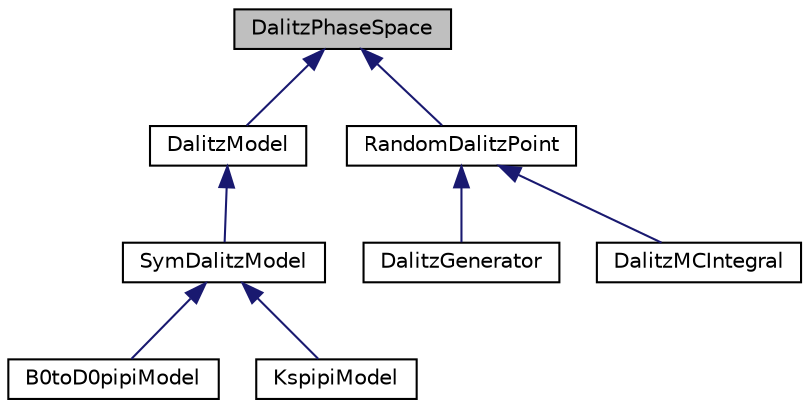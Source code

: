 digraph "DalitzPhaseSpace"
{
  edge [fontname="Helvetica",fontsize="10",labelfontname="Helvetica",labelfontsize="10"];
  node [fontname="Helvetica",fontsize="10",shape=record];
  Node1 [label="DalitzPhaseSpace",height=0.2,width=0.4,color="black", fillcolor="grey75", style="filled", fontcolor="black"];
  Node1 -> Node2 [dir="back",color="midnightblue",fontsize="10",style="solid",fontname="Helvetica"];
  Node2 [label="DalitzModel",height=0.2,width=0.4,color="black", fillcolor="white", style="filled",URL="$class_dalitz_model.html"];
  Node2 -> Node3 [dir="back",color="midnightblue",fontsize="10",style="solid",fontname="Helvetica"];
  Node3 [label="SymDalitzModel",height=0.2,width=0.4,color="black", fillcolor="white", style="filled",URL="$class_sym_dalitz_model.html"];
  Node3 -> Node4 [dir="back",color="midnightblue",fontsize="10",style="solid",fontname="Helvetica"];
  Node4 [label="B0toD0pipiModel",height=0.2,width=0.4,color="black", fillcolor="white", style="filled",URL="$class_b0to_d0pipi_model.html"];
  Node3 -> Node5 [dir="back",color="midnightblue",fontsize="10",style="solid",fontname="Helvetica"];
  Node5 [label="KspipiModel",height=0.2,width=0.4,color="black", fillcolor="white", style="filled",URL="$class_kspipi_model.html"];
  Node1 -> Node6 [dir="back",color="midnightblue",fontsize="10",style="solid",fontname="Helvetica"];
  Node6 [label="RandomDalitzPoint",height=0.2,width=0.4,color="black", fillcolor="white", style="filled",URL="$class_random_dalitz_point.html"];
  Node6 -> Node7 [dir="back",color="midnightblue",fontsize="10",style="solid",fontname="Helvetica"];
  Node7 [label="DalitzGenerator",height=0.2,width=0.4,color="black", fillcolor="white", style="filled",URL="$class_dalitz_generator.html"];
  Node6 -> Node8 [dir="back",color="midnightblue",fontsize="10",style="solid",fontname="Helvetica"];
  Node8 [label="DalitzMCIntegral",height=0.2,width=0.4,color="black", fillcolor="white", style="filled",URL="$class_dalitz_m_c_integral.html"];
}
